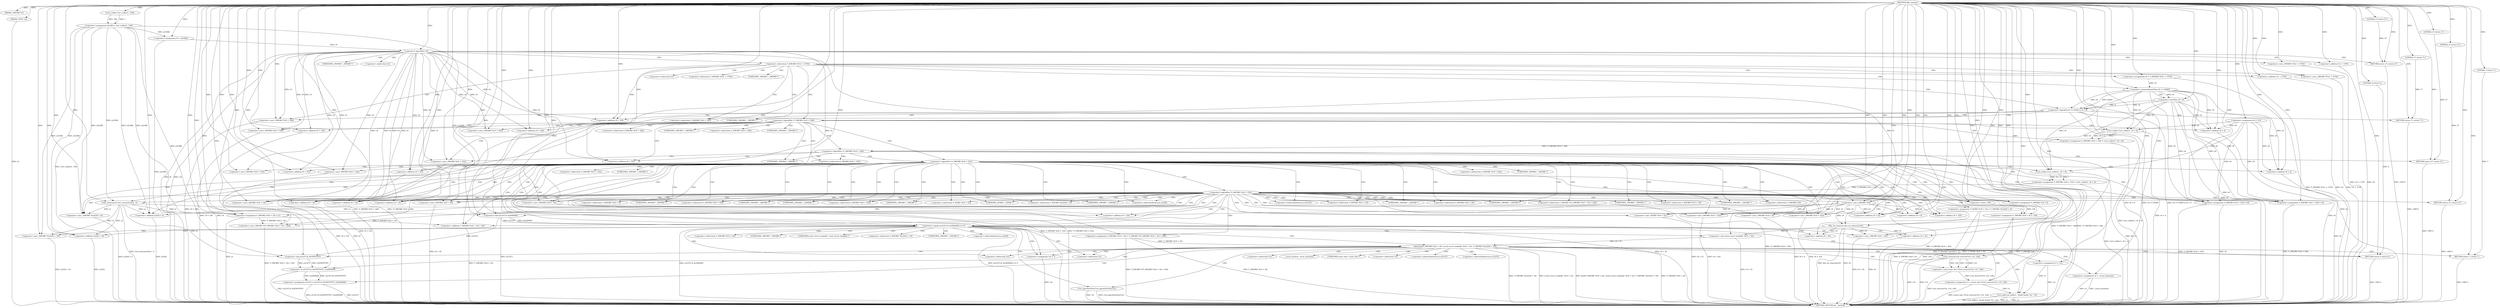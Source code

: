 digraph tftp_connect {  
"1000107" [label = "(METHOD,tftp_connect)" ]
"1000377" [label = "(METHOD_RETURN,int __fastcall)" ]
"1000108" [label = "(PARAM,_DWORD *a1)" ]
"1000109" [label = "(PARAM,_BYTE *a2)" ]
"1000117" [label = "(<operator>.assignment,v8 = 512)" ]
"1000120" [label = "(<operator>.assignment,a1[188] = Curl_ccalloc(1, 336))" ]
"1000124" [label = "(Curl_ccalloc,Curl_ccalloc(1, 336))" ]
"1000127" [label = "(<operator>.assignment,v9 = a1[188])" ]
"1000133" [label = "(<operator>.logicalNot,!v9)" ]
"1000135" [label = "(RETURN,return 27;,return 27;)" ]
"1000136" [label = "(LITERAL,27,return 27;)" ]
"1000139" [label = "(<operator>.cast,(_DWORD *)(*a1 + 1576))" ]
"1000141" [label = "(<operator>.addition,*a1 + 1576)" ]
"1000146" [label = "(<operator>.assignment,v8 = *(_DWORD *)(*a1 + 1576))" ]
"1000149" [label = "(<operator>.cast,(_DWORD *)(*a1 + 1576))" ]
"1000151" [label = "(<operator>.addition,*a1 + 1576)" ]
"1000156" [label = "(<operator>.logicalOr,v8 >= 65465 || v8 < 8)" ]
"1000157" [label = "(<operator>.greaterEqualsThan,v8 >= 65465)" ]
"1000160" [label = "(<operator>.lessThan,v8 < 8)" ]
"1000163" [label = "(RETURN,return 71;,return 71;)" ]
"1000164" [label = "(LITERAL,71,return 71;)" ]
"1000166" [label = "(<operator>.logicalNot,!*(_DWORD *)(v9 + 328))" ]
"1000168" [label = "(<operator>.cast,(_DWORD *)(v9 + 328))" ]
"1000170" [label = "(<operator>.addition,v9 + 328)" ]
"1000174" [label = "(<operator>.assignment,*(_DWORD *)(v9 + 328) = Curl_ccalloc(1, v8 + 4))" ]
"1000176" [label = "(<operator>.cast,(_DWORD *)(v9 + 328))" ]
"1000178" [label = "(<operator>.addition,v9 + 328)" ]
"1000181" [label = "(Curl_ccalloc,Curl_ccalloc(1, v8 + 4))" ]
"1000183" [label = "(<operator>.addition,v8 + 4)" ]
"1000187" [label = "(<operator>.logicalNot,!*(_DWORD *)(v9 + 328))" ]
"1000189" [label = "(<operator>.cast,(_DWORD *)(v9 + 328))" ]
"1000191" [label = "(<operator>.addition,v9 + 328)" ]
"1000194" [label = "(RETURN,return 27;,return 27;)" ]
"1000195" [label = "(LITERAL,27,return 27;)" ]
"1000197" [label = "(<operator>.logicalNot,!*(_DWORD *)(v9 + 332))" ]
"1000199" [label = "(<operator>.cast,(_DWORD *)(v9 + 332))" ]
"1000201" [label = "(<operator>.addition,v9 + 332)" ]
"1000205" [label = "(<operator>.assignment,*(_DWORD *)(v9 + 332) = Curl_ccalloc(1, v8 + 4))" ]
"1000207" [label = "(<operator>.cast,(_DWORD *)(v9 + 332))" ]
"1000209" [label = "(<operator>.addition,v9 + 332)" ]
"1000212" [label = "(Curl_ccalloc,Curl_ccalloc(1, v8 + 4))" ]
"1000214" [label = "(<operator>.addition,v8 + 4)" ]
"1000218" [label = "(<operator>.logicalNot,!*(_DWORD *)(v9 + 332))" ]
"1000220" [label = "(<operator>.cast,(_DWORD *)(v9 + 332))" ]
"1000222" [label = "(<operator>.addition,v9 + 332)" ]
"1000225" [label = "(RETURN,return 27;,return 27;)" ]
"1000226" [label = "(LITERAL,27,return 27;)" ]
"1000227" [label = "(Curl_conncontrol,Curl_conncontrol(a1, 1))" ]
"1000230" [label = "(<operator>.assignment,*(_DWORD *)(v9 + 16) = a1)" ]
"1000232" [label = "(<operator>.cast,(_DWORD *)(v9 + 16))" ]
"1000234" [label = "(<operator>.addition,v9 + 16)" ]
"1000238" [label = "(<operator>.assignment,*(_DWORD *)(v9 + 20) = *(_DWORD *)(*(_DWORD *)(v9 + 16) + 420))" ]
"1000240" [label = "(<operator>.cast,(_DWORD *)(v9 + 20))" ]
"1000242" [label = "(<operator>.addition,v9 + 20)" ]
"1000246" [label = "(<operator>.cast,(_DWORD *)(*(_DWORD *)(v9 + 16) + 420))" ]
"1000248" [label = "(<operator>.addition,*(_DWORD *)(v9 + 16) + 420)" ]
"1000250" [label = "(<operator>.cast,(_DWORD *)(v9 + 16))" ]
"1000252" [label = "(<operator>.addition,v9 + 16)" ]
"1000256" [label = "(<operator>.assignment,*(_DWORD *)v9 = 0)" ]
"1000258" [label = "(<operator>.cast,(_DWORD *)v9)" ]
"1000262" [label = "(<operator>.assignment,*(_DWORD *)(v9 + 8) = -100)" ]
"1000264" [label = "(<operator>.cast,(_DWORD *)(v9 + 8))" ]
"1000266" [label = "(<operator>.addition,v9 + 8)" ]
"1000269" [label = "(<operator>.minus,-100)" ]
"1000271" [label = "(<operator>.assignment,*(_DWORD *)(v9 + 320) = v8)" ]
"1000273" [label = "(<operator>.cast,(_DWORD *)(v9 + 320))" ]
"1000275" [label = "(<operator>.addition,v9 + 320)" ]
"1000279" [label = "(<operator>.assignment,*(_DWORD *)(v9 + 324) = v8)" ]
"1000281" [label = "(<operator>.cast,(_DWORD *)(v9 + 324))" ]
"1000283" [label = "(<operator>.addition,v9 + 324)" ]
"1000287" [label = "(<operator>.assignment,*(_WORD *)(v9 + 52) = *(_DWORD *)(a1[20] + 4))" ]
"1000289" [label = "(<operator>.cast,(_WORD *)(v9 + 52))" ]
"1000291" [label = "(<operator>.addition,v9 + 52)" ]
"1000295" [label = "(<operator>.cast,(_DWORD *)(a1[20] + 4))" ]
"1000297" [label = "(<operator>.addition,a1[20] + 4)" ]
"1000302" [label = "(tftp_set_timeouts,tftp_set_timeouts(v9))" ]
"1000305" [label = "(<operator>.equals,(a1[147] & 0x2000000) == 0)" ]
"1000306" [label = "(<operator>.and,a1[147] & 0x2000000)" ]
"1000314" [label = "(bind,bind(*(_DWORD *)(v9 + 20), (const struct sockaddr *)(v9 + 52), *(_DWORD *)(a1[20] + 16)))" ]
"1000316" [label = "(<operator>.cast,(_DWORD *)(v9 + 20))" ]
"1000318" [label = "(<operator>.addition,v9 + 20)" ]
"1000321" [label = "(<operator>.cast,(const struct sockaddr *)(v9 + 52))" ]
"1000323" [label = "(<operator>.addition,v9 + 52)" ]
"1000327" [label = "(<operator>.cast,(_DWORD *)(a1[20] + 16))" ]
"1000329" [label = "(<operator>.addition,a1[20] + 16)" ]
"1000335" [label = "(<operator>.assignment,v3 = *a1)" ]
"1000339" [label = "(<operator>.assignment,v4 = _errno_location())" ]
"1000342" [label = "(<operator>.assignment,v5 = (const char *)Curl_strerror(*v4, v10, 128))" ]
"1000344" [label = "(<operator>.cast,(const char *)Curl_strerror(*v4, v10, 128))" ]
"1000346" [label = "(Curl_strerror,Curl_strerror(*v4, v10, 128))" ]
"1000351" [label = "(Curl_failf,Curl_failf(v3, \"bind() failed; %s\", v5))" ]
"1000355" [label = "(RETURN,return 7;,return 7;)" ]
"1000356" [label = "(LITERAL,7,return 7;)" ]
"1000357" [label = "(<operator>.assignment,a1[147] = a1[147] & 0xFDFFFFFF | 0x2000000)" ]
"1000361" [label = "(<operator>.or,a1[147] & 0xFDFFFFFF | 0x2000000)" ]
"1000362" [label = "(<operator>.and,a1[147] & 0xFDFFFFFF)" ]
"1000368" [label = "(Curl_pgrsStartNow,Curl_pgrsStartNow(*a1))" ]
"1000371" [label = "(<operator>.assignment,*a2 = 1)" ]
"1000375" [label = "(RETURN,return 0;,return 0;)" ]
"1000376" [label = "(LITERAL,0,return 0;)" ]
"1000138" [label = "(<operator>.indirection,*(_DWORD *)(*a1 + 1576))" ]
"1000140" [label = "(UNKNOWN,_DWORD *,_DWORD *)" ]
"1000142" [label = "(<operator>.indirection,*a1)" ]
"1000148" [label = "(<operator>.indirection,*(_DWORD *)(*a1 + 1576))" ]
"1000150" [label = "(UNKNOWN,_DWORD *,_DWORD *)" ]
"1000152" [label = "(<operator>.indirection,*a1)" ]
"1000167" [label = "(<operator>.indirection,*(_DWORD *)(v9 + 328))" ]
"1000169" [label = "(UNKNOWN,_DWORD *,_DWORD *)" ]
"1000175" [label = "(<operator>.indirection,*(_DWORD *)(v9 + 328))" ]
"1000177" [label = "(UNKNOWN,_DWORD *,_DWORD *)" ]
"1000188" [label = "(<operator>.indirection,*(_DWORD *)(v9 + 328))" ]
"1000190" [label = "(UNKNOWN,_DWORD *,_DWORD *)" ]
"1000198" [label = "(<operator>.indirection,*(_DWORD *)(v9 + 332))" ]
"1000200" [label = "(UNKNOWN,_DWORD *,_DWORD *)" ]
"1000206" [label = "(<operator>.indirection,*(_DWORD *)(v9 + 332))" ]
"1000208" [label = "(UNKNOWN,_DWORD *,_DWORD *)" ]
"1000219" [label = "(<operator>.indirection,*(_DWORD *)(v9 + 332))" ]
"1000221" [label = "(UNKNOWN,_DWORD *,_DWORD *)" ]
"1000231" [label = "(<operator>.indirection,*(_DWORD *)(v9 + 16))" ]
"1000233" [label = "(UNKNOWN,_DWORD *,_DWORD *)" ]
"1000239" [label = "(<operator>.indirection,*(_DWORD *)(v9 + 20))" ]
"1000241" [label = "(UNKNOWN,_DWORD *,_DWORD *)" ]
"1000245" [label = "(<operator>.indirection,*(_DWORD *)(*(_DWORD *)(v9 + 16) + 420))" ]
"1000247" [label = "(UNKNOWN,_DWORD *,_DWORD *)" ]
"1000249" [label = "(<operator>.indirection,*(_DWORD *)(v9 + 16))" ]
"1000251" [label = "(UNKNOWN,_DWORD *,_DWORD *)" ]
"1000257" [label = "(<operator>.indirection,*(_DWORD *)v9)" ]
"1000259" [label = "(UNKNOWN,_DWORD *,_DWORD *)" ]
"1000263" [label = "(<operator>.indirection,*(_DWORD *)(v9 + 8))" ]
"1000265" [label = "(UNKNOWN,_DWORD *,_DWORD *)" ]
"1000272" [label = "(<operator>.indirection,*(_DWORD *)(v9 + 320))" ]
"1000274" [label = "(UNKNOWN,_DWORD *,_DWORD *)" ]
"1000280" [label = "(<operator>.indirection,*(_DWORD *)(v9 + 324))" ]
"1000282" [label = "(UNKNOWN,_DWORD *,_DWORD *)" ]
"1000288" [label = "(<operator>.indirection,*(_WORD *)(v9 + 52))" ]
"1000290" [label = "(UNKNOWN,_WORD *,_WORD *)" ]
"1000294" [label = "(<operator>.indirection,*(_DWORD *)(a1[20] + 4))" ]
"1000296" [label = "(UNKNOWN,_DWORD *,_DWORD *)" ]
"1000298" [label = "(<operator>.indirectIndexAccess,a1[20])" ]
"1000307" [label = "(<operator>.indirectIndexAccess,a1[147])" ]
"1000315" [label = "(<operator>.indirection,*(_DWORD *)(v9 + 20))" ]
"1000317" [label = "(UNKNOWN,_DWORD *,_DWORD *)" ]
"1000322" [label = "(UNKNOWN,const struct sockaddr *,const struct sockaddr *)" ]
"1000326" [label = "(<operator>.indirection,*(_DWORD *)(a1[20] + 16))" ]
"1000328" [label = "(UNKNOWN,_DWORD *,_DWORD *)" ]
"1000330" [label = "(<operator>.indirectIndexAccess,a1[20])" ]
"1000337" [label = "(<operator>.indirection,*a1)" ]
"1000341" [label = "(_errno_location,_errno_location())" ]
"1000345" [label = "(UNKNOWN,const char *,const char *)" ]
"1000347" [label = "(<operator>.indirection,*v4)" ]
"1000358" [label = "(<operator>.indirectIndexAccess,a1[147])" ]
"1000363" [label = "(<operator>.indirectIndexAccess,a1[147])" ]
"1000369" [label = "(<operator>.indirection,*a1)" ]
"1000372" [label = "(<operator>.indirection,*a2)" ]
  "1000212" -> "1000377"  [ label = "DDG: v8 + 4"] 
  "1000146" -> "1000377"  [ label = "DDG: *(_DWORD *)(*a1 + 1576)"] 
  "1000344" -> "1000377"  [ label = "DDG: Curl_strerror(*v4, v10, 128)"] 
  "1000205" -> "1000377"  [ label = "DDG: Curl_ccalloc(1, v8 + 4)"] 
  "1000174" -> "1000377"  [ label = "DDG: Curl_ccalloc(1, v8 + 4)"] 
  "1000287" -> "1000377"  [ label = "DDG: *(_DWORD *)(a1[20] + 4)"] 
  "1000166" -> "1000377"  [ label = "DDG: *(_DWORD *)(v9 + 328)"] 
  "1000160" -> "1000377"  [ label = "DDG: v8"] 
  "1000218" -> "1000377"  [ label = "DDG: !*(_DWORD *)(v9 + 332)"] 
  "1000189" -> "1000377"  [ label = "DDG: v9 + 328"] 
  "1000306" -> "1000377"  [ label = "DDG: a1[147]"] 
  "1000351" -> "1000377"  [ label = "DDG: v3"] 
  "1000109" -> "1000377"  [ label = "DDG: a2"] 
  "1000222" -> "1000377"  [ label = "DDG: v9"] 
  "1000238" -> "1000377"  [ label = "DDG: *(_DWORD *)(v9 + 20)"] 
  "1000166" -> "1000377"  [ label = "DDG: !*(_DWORD *)(v9 + 328)"] 
  "1000342" -> "1000377"  [ label = "DDG: (const char *)Curl_strerror(*v4, v10, 128)"] 
  "1000329" -> "1000377"  [ label = "DDG: a1[20]"] 
  "1000314" -> "1000377"  [ label = "DDG: (const struct sockaddr *)(v9 + 52)"] 
  "1000262" -> "1000377"  [ label = "DDG: -100"] 
  "1000120" -> "1000377"  [ label = "DDG: Curl_ccalloc(1, 336)"] 
  "1000335" -> "1000377"  [ label = "DDG: *a1"] 
  "1000117" -> "1000377"  [ label = "DDG: v8"] 
  "1000141" -> "1000377"  [ label = "DDG: *a1"] 
  "1000183" -> "1000377"  [ label = "DDG: v8"] 
  "1000351" -> "1000377"  [ label = "DDG: Curl_failf(v3, \"bind() failed; %s\", v5)"] 
  "1000321" -> "1000377"  [ label = "DDG: v9 + 52"] 
  "1000156" -> "1000377"  [ label = "DDG: v8 >= 65465"] 
  "1000368" -> "1000377"  [ label = "DDG: *a1"] 
  "1000151" -> "1000377"  [ label = "DDG: *a1"] 
  "1000133" -> "1000377"  [ label = "DDG: v9"] 
  "1000297" -> "1000377"  [ label = "DDG: a1[20]"] 
  "1000271" -> "1000377"  [ label = "DDG: *(_DWORD *)(v9 + 320)"] 
  "1000281" -> "1000377"  [ label = "DDG: v9 + 324"] 
  "1000264" -> "1000377"  [ label = "DDG: v9 + 8"] 
  "1000227" -> "1000377"  [ label = "DDG: Curl_conncontrol(a1, 1)"] 
  "1000302" -> "1000377"  [ label = "DDG: tftp_set_timeouts(v9)"] 
  "1000181" -> "1000377"  [ label = "DDG: v8 + 4"] 
  "1000133" -> "1000377"  [ label = "DDG: !v9"] 
  "1000368" -> "1000377"  [ label = "DDG: Curl_pgrsStartNow(*a1)"] 
  "1000339" -> "1000377"  [ label = "DDG: _errno_location()"] 
  "1000157" -> "1000377"  [ label = "DDG: v8"] 
  "1000214" -> "1000377"  [ label = "DDG: v8"] 
  "1000230" -> "1000377"  [ label = "DDG: a1"] 
  "1000262" -> "1000377"  [ label = "DDG: *(_DWORD *)(v9 + 8)"] 
  "1000287" -> "1000377"  [ label = "DDG: *(_WORD *)(v9 + 52)"] 
  "1000357" -> "1000377"  [ label = "DDG: a1[147] & 0xFDFFFFFF | 0x2000000"] 
  "1000220" -> "1000377"  [ label = "DDG: v9 + 332"] 
  "1000314" -> "1000377"  [ label = "DDG: bind(*(_DWORD *)(v9 + 20), (const struct sockaddr *)(v9 + 52), *(_DWORD *)(a1[20] + 16))"] 
  "1000273" -> "1000377"  [ label = "DDG: v9 + 320"] 
  "1000248" -> "1000377"  [ label = "DDG: *(_DWORD *)(v9 + 16)"] 
  "1000246" -> "1000377"  [ label = "DDG: *(_DWORD *)(v9 + 16) + 420"] 
  "1000250" -> "1000377"  [ label = "DDG: v9 + 16"] 
  "1000168" -> "1000377"  [ label = "DDG: v9 + 328"] 
  "1000289" -> "1000377"  [ label = "DDG: v9 + 52"] 
  "1000279" -> "1000377"  [ label = "DDG: v8"] 
  "1000302" -> "1000377"  [ label = "DDG: v9"] 
  "1000197" -> "1000377"  [ label = "DDG: *(_DWORD *)(v9 + 332)"] 
  "1000371" -> "1000377"  [ label = "DDG: *a2"] 
  "1000346" -> "1000377"  [ label = "DDG: v10"] 
  "1000256" -> "1000377"  [ label = "DDG: *(_DWORD *)v9"] 
  "1000187" -> "1000377"  [ label = "DDG: *(_DWORD *)(v9 + 328)"] 
  "1000314" -> "1000377"  [ label = "DDG: *(_DWORD *)(v9 + 20)"] 
  "1000139" -> "1000377"  [ label = "DDG: *a1 + 1576"] 
  "1000191" -> "1000377"  [ label = "DDG: v9"] 
  "1000279" -> "1000377"  [ label = "DDG: *(_DWORD *)(v9 + 324)"] 
  "1000156" -> "1000377"  [ label = "DDG: v8 >= 65465 || v8 < 8"] 
  "1000305" -> "1000377"  [ label = "DDG: a1[147] & 0x2000000"] 
  "1000199" -> "1000377"  [ label = "DDG: v9 + 332"] 
  "1000187" -> "1000377"  [ label = "DDG: !*(_DWORD *)(v9 + 328)"] 
  "1000327" -> "1000377"  [ label = "DDG: a1[20] + 16"] 
  "1000240" -> "1000377"  [ label = "DDG: v9 + 20"] 
  "1000351" -> "1000377"  [ label = "DDG: v5"] 
  "1000346" -> "1000377"  [ label = "DDG: *v4"] 
  "1000305" -> "1000377"  [ label = "DDG: (a1[147] & 0x2000000) == 0"] 
  "1000127" -> "1000377"  [ label = "DDG: a1[188]"] 
  "1000156" -> "1000377"  [ label = "DDG: v8 < 8"] 
  "1000339" -> "1000377"  [ label = "DDG: v4"] 
  "1000316" -> "1000377"  [ label = "DDG: v9 + 20"] 
  "1000314" -> "1000377"  [ label = "DDG: *(_DWORD *)(a1[20] + 16)"] 
  "1000197" -> "1000377"  [ label = "DDG: !*(_DWORD *)(v9 + 332)"] 
  "1000295" -> "1000377"  [ label = "DDG: a1[20] + 4"] 
  "1000238" -> "1000377"  [ label = "DDG: *(_DWORD *)(*(_DWORD *)(v9 + 16) + 420)"] 
  "1000323" -> "1000377"  [ label = "DDG: v9"] 
  "1000357" -> "1000377"  [ label = "DDG: a1[147]"] 
  "1000361" -> "1000377"  [ label = "DDG: a1[147] & 0xFDFFFFFF"] 
  "1000218" -> "1000377"  [ label = "DDG: *(_DWORD *)(v9 + 332)"] 
  "1000149" -> "1000377"  [ label = "DDG: *a1 + 1576"] 
  "1000163" -> "1000377"  [ label = "DDG: <RET>"] 
  "1000375" -> "1000377"  [ label = "DDG: <RET>"] 
  "1000225" -> "1000377"  [ label = "DDG: <RET>"] 
  "1000194" -> "1000377"  [ label = "DDG: <RET>"] 
  "1000355" -> "1000377"  [ label = "DDG: <RET>"] 
  "1000135" -> "1000377"  [ label = "DDG: <RET>"] 
  "1000107" -> "1000108"  [ label = "DDG: "] 
  "1000107" -> "1000109"  [ label = "DDG: "] 
  "1000107" -> "1000117"  [ label = "DDG: "] 
  "1000124" -> "1000120"  [ label = "DDG: 1"] 
  "1000124" -> "1000120"  [ label = "DDG: 336"] 
  "1000107" -> "1000124"  [ label = "DDG: "] 
  "1000120" -> "1000127"  [ label = "DDG: a1[188]"] 
  "1000107" -> "1000127"  [ label = "DDG: "] 
  "1000127" -> "1000133"  [ label = "DDG: v9"] 
  "1000107" -> "1000133"  [ label = "DDG: "] 
  "1000136" -> "1000135"  [ label = "DDG: 27"] 
  "1000107" -> "1000135"  [ label = "DDG: "] 
  "1000107" -> "1000136"  [ label = "DDG: "] 
  "1000107" -> "1000139"  [ label = "DDG: "] 
  "1000107" -> "1000141"  [ label = "DDG: "] 
  "1000107" -> "1000146"  [ label = "DDG: "] 
  "1000107" -> "1000149"  [ label = "DDG: "] 
  "1000107" -> "1000151"  [ label = "DDG: "] 
  "1000157" -> "1000156"  [ label = "DDG: v8"] 
  "1000157" -> "1000156"  [ label = "DDG: 65465"] 
  "1000146" -> "1000157"  [ label = "DDG: v8"] 
  "1000107" -> "1000157"  [ label = "DDG: "] 
  "1000160" -> "1000156"  [ label = "DDG: v8"] 
  "1000160" -> "1000156"  [ label = "DDG: 8"] 
  "1000157" -> "1000160"  [ label = "DDG: v8"] 
  "1000107" -> "1000160"  [ label = "DDG: "] 
  "1000164" -> "1000163"  [ label = "DDG: 71"] 
  "1000107" -> "1000163"  [ label = "DDG: "] 
  "1000107" -> "1000164"  [ label = "DDG: "] 
  "1000133" -> "1000168"  [ label = "DDG: v9"] 
  "1000107" -> "1000168"  [ label = "DDG: "] 
  "1000133" -> "1000170"  [ label = "DDG: v9"] 
  "1000107" -> "1000170"  [ label = "DDG: "] 
  "1000181" -> "1000174"  [ label = "DDG: 1"] 
  "1000181" -> "1000174"  [ label = "DDG: v8 + 4"] 
  "1000107" -> "1000176"  [ label = "DDG: "] 
  "1000133" -> "1000176"  [ label = "DDG: v9"] 
  "1000107" -> "1000178"  [ label = "DDG: "] 
  "1000133" -> "1000178"  [ label = "DDG: v9"] 
  "1000107" -> "1000181"  [ label = "DDG: "] 
  "1000160" -> "1000181"  [ label = "DDG: v8"] 
  "1000117" -> "1000181"  [ label = "DDG: v8"] 
  "1000157" -> "1000181"  [ label = "DDG: v8"] 
  "1000160" -> "1000183"  [ label = "DDG: v8"] 
  "1000117" -> "1000183"  [ label = "DDG: v8"] 
  "1000157" -> "1000183"  [ label = "DDG: v8"] 
  "1000107" -> "1000183"  [ label = "DDG: "] 
  "1000174" -> "1000187"  [ label = "DDG: *(_DWORD *)(v9 + 328)"] 
  "1000107" -> "1000189"  [ label = "DDG: "] 
  "1000133" -> "1000189"  [ label = "DDG: v9"] 
  "1000107" -> "1000191"  [ label = "DDG: "] 
  "1000133" -> "1000191"  [ label = "DDG: v9"] 
  "1000195" -> "1000194"  [ label = "DDG: 27"] 
  "1000107" -> "1000194"  [ label = "DDG: "] 
  "1000107" -> "1000195"  [ label = "DDG: "] 
  "1000107" -> "1000199"  [ label = "DDG: "] 
  "1000133" -> "1000199"  [ label = "DDG: v9"] 
  "1000107" -> "1000201"  [ label = "DDG: "] 
  "1000133" -> "1000201"  [ label = "DDG: v9"] 
  "1000212" -> "1000205"  [ label = "DDG: 1"] 
  "1000212" -> "1000205"  [ label = "DDG: v8 + 4"] 
  "1000107" -> "1000207"  [ label = "DDG: "] 
  "1000133" -> "1000207"  [ label = "DDG: v9"] 
  "1000107" -> "1000209"  [ label = "DDG: "] 
  "1000133" -> "1000209"  [ label = "DDG: v9"] 
  "1000107" -> "1000212"  [ label = "DDG: "] 
  "1000160" -> "1000212"  [ label = "DDG: v8"] 
  "1000157" -> "1000212"  [ label = "DDG: v8"] 
  "1000117" -> "1000212"  [ label = "DDG: v8"] 
  "1000160" -> "1000214"  [ label = "DDG: v8"] 
  "1000157" -> "1000214"  [ label = "DDG: v8"] 
  "1000117" -> "1000214"  [ label = "DDG: v8"] 
  "1000107" -> "1000214"  [ label = "DDG: "] 
  "1000205" -> "1000218"  [ label = "DDG: *(_DWORD *)(v9 + 332)"] 
  "1000107" -> "1000220"  [ label = "DDG: "] 
  "1000133" -> "1000220"  [ label = "DDG: v9"] 
  "1000107" -> "1000222"  [ label = "DDG: "] 
  "1000133" -> "1000222"  [ label = "DDG: v9"] 
  "1000226" -> "1000225"  [ label = "DDG: 27"] 
  "1000107" -> "1000225"  [ label = "DDG: "] 
  "1000107" -> "1000226"  [ label = "DDG: "] 
  "1000107" -> "1000227"  [ label = "DDG: "] 
  "1000120" -> "1000227"  [ label = "DDG: a1[188]"] 
  "1000227" -> "1000230"  [ label = "DDG: a1"] 
  "1000107" -> "1000230"  [ label = "DDG: "] 
  "1000120" -> "1000230"  [ label = "DDG: a1[188]"] 
  "1000107" -> "1000232"  [ label = "DDG: "] 
  "1000133" -> "1000232"  [ label = "DDG: v9"] 
  "1000107" -> "1000234"  [ label = "DDG: "] 
  "1000133" -> "1000234"  [ label = "DDG: v9"] 
  "1000107" -> "1000240"  [ label = "DDG: "] 
  "1000133" -> "1000240"  [ label = "DDG: v9"] 
  "1000107" -> "1000242"  [ label = "DDG: "] 
  "1000133" -> "1000242"  [ label = "DDG: v9"] 
  "1000230" -> "1000246"  [ label = "DDG: *(_DWORD *)(v9 + 16)"] 
  "1000107" -> "1000246"  [ label = "DDG: "] 
  "1000230" -> "1000248"  [ label = "DDG: *(_DWORD *)(v9 + 16)"] 
  "1000107" -> "1000250"  [ label = "DDG: "] 
  "1000133" -> "1000250"  [ label = "DDG: v9"] 
  "1000107" -> "1000252"  [ label = "DDG: "] 
  "1000133" -> "1000252"  [ label = "DDG: v9"] 
  "1000107" -> "1000248"  [ label = "DDG: "] 
  "1000107" -> "1000256"  [ label = "DDG: "] 
  "1000107" -> "1000258"  [ label = "DDG: "] 
  "1000133" -> "1000258"  [ label = "DDG: v9"] 
  "1000269" -> "1000262"  [ label = "DDG: 100"] 
  "1000258" -> "1000264"  [ label = "DDG: v9"] 
  "1000107" -> "1000264"  [ label = "DDG: "] 
  "1000258" -> "1000266"  [ label = "DDG: v9"] 
  "1000107" -> "1000266"  [ label = "DDG: "] 
  "1000107" -> "1000269"  [ label = "DDG: "] 
  "1000160" -> "1000271"  [ label = "DDG: v8"] 
  "1000117" -> "1000271"  [ label = "DDG: v8"] 
  "1000157" -> "1000271"  [ label = "DDG: v8"] 
  "1000107" -> "1000271"  [ label = "DDG: "] 
  "1000107" -> "1000273"  [ label = "DDG: "] 
  "1000258" -> "1000273"  [ label = "DDG: v9"] 
  "1000107" -> "1000275"  [ label = "DDG: "] 
  "1000258" -> "1000275"  [ label = "DDG: v9"] 
  "1000107" -> "1000279"  [ label = "DDG: "] 
  "1000160" -> "1000279"  [ label = "DDG: v8"] 
  "1000117" -> "1000279"  [ label = "DDG: v8"] 
  "1000157" -> "1000279"  [ label = "DDG: v8"] 
  "1000107" -> "1000281"  [ label = "DDG: "] 
  "1000258" -> "1000281"  [ label = "DDG: v9"] 
  "1000107" -> "1000283"  [ label = "DDG: "] 
  "1000258" -> "1000283"  [ label = "DDG: v9"] 
  "1000107" -> "1000289"  [ label = "DDG: "] 
  "1000258" -> "1000289"  [ label = "DDG: v9"] 
  "1000107" -> "1000291"  [ label = "DDG: "] 
  "1000258" -> "1000291"  [ label = "DDG: v9"] 
  "1000227" -> "1000295"  [ label = "DDG: a1"] 
  "1000107" -> "1000295"  [ label = "DDG: "] 
  "1000120" -> "1000295"  [ label = "DDG: a1[188]"] 
  "1000227" -> "1000297"  [ label = "DDG: a1"] 
  "1000107" -> "1000297"  [ label = "DDG: "] 
  "1000120" -> "1000297"  [ label = "DDG: a1[188]"] 
  "1000107" -> "1000302"  [ label = "DDG: "] 
  "1000258" -> "1000302"  [ label = "DDG: v9"] 
  "1000306" -> "1000305"  [ label = "DDG: a1[147]"] 
  "1000306" -> "1000305"  [ label = "DDG: 0x2000000"] 
  "1000227" -> "1000306"  [ label = "DDG: a1"] 
  "1000107" -> "1000306"  [ label = "DDG: "] 
  "1000120" -> "1000306"  [ label = "DDG: a1[188]"] 
  "1000107" -> "1000305"  [ label = "DDG: "] 
  "1000238" -> "1000314"  [ label = "DDG: *(_DWORD *)(v9 + 20)"] 
  "1000302" -> "1000316"  [ label = "DDG: v9"] 
  "1000107" -> "1000316"  [ label = "DDG: "] 
  "1000302" -> "1000318"  [ label = "DDG: v9"] 
  "1000107" -> "1000318"  [ label = "DDG: "] 
  "1000321" -> "1000314"  [ label = "DDG: v9 + 52"] 
  "1000107" -> "1000321"  [ label = "DDG: "] 
  "1000302" -> "1000321"  [ label = "DDG: v9"] 
  "1000107" -> "1000323"  [ label = "DDG: "] 
  "1000302" -> "1000323"  [ label = "DDG: v9"] 
  "1000227" -> "1000327"  [ label = "DDG: a1"] 
  "1000107" -> "1000327"  [ label = "DDG: "] 
  "1000120" -> "1000327"  [ label = "DDG: a1[188]"] 
  "1000227" -> "1000329"  [ label = "DDG: a1"] 
  "1000107" -> "1000329"  [ label = "DDG: "] 
  "1000120" -> "1000329"  [ label = "DDG: a1[188]"] 
  "1000107" -> "1000335"  [ label = "DDG: "] 
  "1000107" -> "1000339"  [ label = "DDG: "] 
  "1000344" -> "1000342"  [ label = "DDG: Curl_strerror(*v4, v10, 128)"] 
  "1000107" -> "1000342"  [ label = "DDG: "] 
  "1000346" -> "1000344"  [ label = "DDG: *v4"] 
  "1000346" -> "1000344"  [ label = "DDG: v10"] 
  "1000346" -> "1000344"  [ label = "DDG: 128"] 
  "1000107" -> "1000346"  [ label = "DDG: "] 
  "1000335" -> "1000351"  [ label = "DDG: v3"] 
  "1000107" -> "1000351"  [ label = "DDG: "] 
  "1000342" -> "1000351"  [ label = "DDG: v5"] 
  "1000356" -> "1000355"  [ label = "DDG: 7"] 
  "1000107" -> "1000355"  [ label = "DDG: "] 
  "1000107" -> "1000356"  [ label = "DDG: "] 
  "1000361" -> "1000357"  [ label = "DDG: a1[147] & 0xFDFFFFFF"] 
  "1000361" -> "1000357"  [ label = "DDG: 0x2000000"] 
  "1000362" -> "1000361"  [ label = "DDG: a1[147]"] 
  "1000362" -> "1000361"  [ label = "DDG: 0xFDFFFFFF"] 
  "1000306" -> "1000362"  [ label = "DDG: a1[147]"] 
  "1000227" -> "1000362"  [ label = "DDG: a1"] 
  "1000107" -> "1000362"  [ label = "DDG: "] 
  "1000120" -> "1000362"  [ label = "DDG: a1[188]"] 
  "1000107" -> "1000361"  [ label = "DDG: "] 
  "1000107" -> "1000371"  [ label = "DDG: "] 
  "1000376" -> "1000375"  [ label = "DDG: 0"] 
  "1000107" -> "1000375"  [ label = "DDG: "] 
  "1000107" -> "1000376"  [ label = "DDG: "] 
  "1000133" -> "1000142"  [ label = "CDG: "] 
  "1000133" -> "1000141"  [ label = "CDG: "] 
  "1000133" -> "1000140"  [ label = "CDG: "] 
  "1000133" -> "1000139"  [ label = "CDG: "] 
  "1000133" -> "1000138"  [ label = "CDG: "] 
  "1000133" -> "1000135"  [ label = "CDG: "] 
  "1000138" -> "1000157"  [ label = "CDG: "] 
  "1000138" -> "1000156"  [ label = "CDG: "] 
  "1000138" -> "1000152"  [ label = "CDG: "] 
  "1000138" -> "1000151"  [ label = "CDG: "] 
  "1000138" -> "1000150"  [ label = "CDG: "] 
  "1000138" -> "1000149"  [ label = "CDG: "] 
  "1000138" -> "1000148"  [ label = "CDG: "] 
  "1000138" -> "1000146"  [ label = "CDG: "] 
  "1000138" -> "1000170"  [ label = "CDG: "] 
  "1000138" -> "1000169"  [ label = "CDG: "] 
  "1000138" -> "1000168"  [ label = "CDG: "] 
  "1000138" -> "1000167"  [ label = "CDG: "] 
  "1000138" -> "1000166"  [ label = "CDG: "] 
  "1000156" -> "1000170"  [ label = "CDG: "] 
  "1000156" -> "1000169"  [ label = "CDG: "] 
  "1000156" -> "1000168"  [ label = "CDG: "] 
  "1000156" -> "1000167"  [ label = "CDG: "] 
  "1000156" -> "1000166"  [ label = "CDG: "] 
  "1000156" -> "1000163"  [ label = "CDG: "] 
  "1000157" -> "1000160"  [ label = "CDG: "] 
  "1000166" -> "1000176"  [ label = "CDG: "] 
  "1000166" -> "1000175"  [ label = "CDG: "] 
  "1000166" -> "1000174"  [ label = "CDG: "] 
  "1000166" -> "1000191"  [ label = "CDG: "] 
  "1000166" -> "1000190"  [ label = "CDG: "] 
  "1000166" -> "1000189"  [ label = "CDG: "] 
  "1000166" -> "1000188"  [ label = "CDG: "] 
  "1000166" -> "1000187"  [ label = "CDG: "] 
  "1000166" -> "1000183"  [ label = "CDG: "] 
  "1000166" -> "1000181"  [ label = "CDG: "] 
  "1000166" -> "1000178"  [ label = "CDG: "] 
  "1000166" -> "1000177"  [ label = "CDG: "] 
  "1000166" -> "1000201"  [ label = "CDG: "] 
  "1000166" -> "1000200"  [ label = "CDG: "] 
  "1000166" -> "1000199"  [ label = "CDG: "] 
  "1000166" -> "1000198"  [ label = "CDG: "] 
  "1000166" -> "1000197"  [ label = "CDG: "] 
  "1000187" -> "1000201"  [ label = "CDG: "] 
  "1000187" -> "1000200"  [ label = "CDG: "] 
  "1000187" -> "1000199"  [ label = "CDG: "] 
  "1000187" -> "1000198"  [ label = "CDG: "] 
  "1000187" -> "1000197"  [ label = "CDG: "] 
  "1000187" -> "1000194"  [ label = "CDG: "] 
  "1000197" -> "1000208"  [ label = "CDG: "] 
  "1000197" -> "1000207"  [ label = "CDG: "] 
  "1000197" -> "1000206"  [ label = "CDG: "] 
  "1000197" -> "1000205"  [ label = "CDG: "] 
  "1000197" -> "1000222"  [ label = "CDG: "] 
  "1000197" -> "1000221"  [ label = "CDG: "] 
  "1000197" -> "1000220"  [ label = "CDG: "] 
  "1000197" -> "1000219"  [ label = "CDG: "] 
  "1000197" -> "1000218"  [ label = "CDG: "] 
  "1000197" -> "1000214"  [ label = "CDG: "] 
  "1000197" -> "1000212"  [ label = "CDG: "] 
  "1000197" -> "1000209"  [ label = "CDG: "] 
  "1000197" -> "1000240"  [ label = "CDG: "] 
  "1000197" -> "1000239"  [ label = "CDG: "] 
  "1000197" -> "1000238"  [ label = "CDG: "] 
  "1000197" -> "1000234"  [ label = "CDG: "] 
  "1000197" -> "1000233"  [ label = "CDG: "] 
  "1000197" -> "1000232"  [ label = "CDG: "] 
  "1000197" -> "1000231"  [ label = "CDG: "] 
  "1000197" -> "1000230"  [ label = "CDG: "] 
  "1000197" -> "1000227"  [ label = "CDG: "] 
  "1000197" -> "1000256"  [ label = "CDG: "] 
  "1000197" -> "1000252"  [ label = "CDG: "] 
  "1000197" -> "1000251"  [ label = "CDG: "] 
  "1000197" -> "1000250"  [ label = "CDG: "] 
  "1000197" -> "1000249"  [ label = "CDG: "] 
  "1000197" -> "1000248"  [ label = "CDG: "] 
  "1000197" -> "1000247"  [ label = "CDG: "] 
  "1000197" -> "1000246"  [ label = "CDG: "] 
  "1000197" -> "1000245"  [ label = "CDG: "] 
  "1000197" -> "1000242"  [ label = "CDG: "] 
  "1000197" -> "1000241"  [ label = "CDG: "] 
  "1000197" -> "1000272"  [ label = "CDG: "] 
  "1000197" -> "1000271"  [ label = "CDG: "] 
  "1000197" -> "1000269"  [ label = "CDG: "] 
  "1000197" -> "1000266"  [ label = "CDG: "] 
  "1000197" -> "1000265"  [ label = "CDG: "] 
  "1000197" -> "1000264"  [ label = "CDG: "] 
  "1000197" -> "1000263"  [ label = "CDG: "] 
  "1000197" -> "1000262"  [ label = "CDG: "] 
  "1000197" -> "1000259"  [ label = "CDG: "] 
  "1000197" -> "1000258"  [ label = "CDG: "] 
  "1000197" -> "1000257"  [ label = "CDG: "] 
  "1000197" -> "1000288"  [ label = "CDG: "] 
  "1000197" -> "1000287"  [ label = "CDG: "] 
  "1000197" -> "1000283"  [ label = "CDG: "] 
  "1000197" -> "1000282"  [ label = "CDG: "] 
  "1000197" -> "1000281"  [ label = "CDG: "] 
  "1000197" -> "1000280"  [ label = "CDG: "] 
  "1000197" -> "1000279"  [ label = "CDG: "] 
  "1000197" -> "1000275"  [ label = "CDG: "] 
  "1000197" -> "1000274"  [ label = "CDG: "] 
  "1000197" -> "1000273"  [ label = "CDG: "] 
  "1000197" -> "1000302"  [ label = "CDG: "] 
  "1000197" -> "1000298"  [ label = "CDG: "] 
  "1000197" -> "1000297"  [ label = "CDG: "] 
  "1000197" -> "1000296"  [ label = "CDG: "] 
  "1000197" -> "1000295"  [ label = "CDG: "] 
  "1000197" -> "1000294"  [ label = "CDG: "] 
  "1000197" -> "1000291"  [ label = "CDG: "] 
  "1000197" -> "1000290"  [ label = "CDG: "] 
  "1000197" -> "1000289"  [ label = "CDG: "] 
  "1000197" -> "1000307"  [ label = "CDG: "] 
  "1000197" -> "1000306"  [ label = "CDG: "] 
  "1000197" -> "1000305"  [ label = "CDG: "] 
  "1000218" -> "1000240"  [ label = "CDG: "] 
  "1000218" -> "1000239"  [ label = "CDG: "] 
  "1000218" -> "1000238"  [ label = "CDG: "] 
  "1000218" -> "1000234"  [ label = "CDG: "] 
  "1000218" -> "1000233"  [ label = "CDG: "] 
  "1000218" -> "1000232"  [ label = "CDG: "] 
  "1000218" -> "1000231"  [ label = "CDG: "] 
  "1000218" -> "1000230"  [ label = "CDG: "] 
  "1000218" -> "1000227"  [ label = "CDG: "] 
  "1000218" -> "1000225"  [ label = "CDG: "] 
  "1000218" -> "1000256"  [ label = "CDG: "] 
  "1000218" -> "1000252"  [ label = "CDG: "] 
  "1000218" -> "1000251"  [ label = "CDG: "] 
  "1000218" -> "1000250"  [ label = "CDG: "] 
  "1000218" -> "1000249"  [ label = "CDG: "] 
  "1000218" -> "1000248"  [ label = "CDG: "] 
  "1000218" -> "1000247"  [ label = "CDG: "] 
  "1000218" -> "1000246"  [ label = "CDG: "] 
  "1000218" -> "1000245"  [ label = "CDG: "] 
  "1000218" -> "1000242"  [ label = "CDG: "] 
  "1000218" -> "1000241"  [ label = "CDG: "] 
  "1000218" -> "1000272"  [ label = "CDG: "] 
  "1000218" -> "1000271"  [ label = "CDG: "] 
  "1000218" -> "1000269"  [ label = "CDG: "] 
  "1000218" -> "1000266"  [ label = "CDG: "] 
  "1000218" -> "1000265"  [ label = "CDG: "] 
  "1000218" -> "1000264"  [ label = "CDG: "] 
  "1000218" -> "1000263"  [ label = "CDG: "] 
  "1000218" -> "1000262"  [ label = "CDG: "] 
  "1000218" -> "1000259"  [ label = "CDG: "] 
  "1000218" -> "1000258"  [ label = "CDG: "] 
  "1000218" -> "1000257"  [ label = "CDG: "] 
  "1000218" -> "1000288"  [ label = "CDG: "] 
  "1000218" -> "1000287"  [ label = "CDG: "] 
  "1000218" -> "1000283"  [ label = "CDG: "] 
  "1000218" -> "1000282"  [ label = "CDG: "] 
  "1000218" -> "1000281"  [ label = "CDG: "] 
  "1000218" -> "1000280"  [ label = "CDG: "] 
  "1000218" -> "1000279"  [ label = "CDG: "] 
  "1000218" -> "1000275"  [ label = "CDG: "] 
  "1000218" -> "1000274"  [ label = "CDG: "] 
  "1000218" -> "1000273"  [ label = "CDG: "] 
  "1000218" -> "1000302"  [ label = "CDG: "] 
  "1000218" -> "1000298"  [ label = "CDG: "] 
  "1000218" -> "1000297"  [ label = "CDG: "] 
  "1000218" -> "1000296"  [ label = "CDG: "] 
  "1000218" -> "1000295"  [ label = "CDG: "] 
  "1000218" -> "1000294"  [ label = "CDG: "] 
  "1000218" -> "1000291"  [ label = "CDG: "] 
  "1000218" -> "1000290"  [ label = "CDG: "] 
  "1000218" -> "1000289"  [ label = "CDG: "] 
  "1000218" -> "1000307"  [ label = "CDG: "] 
  "1000218" -> "1000306"  [ label = "CDG: "] 
  "1000218" -> "1000305"  [ label = "CDG: "] 
  "1000305" -> "1000318"  [ label = "CDG: "] 
  "1000305" -> "1000317"  [ label = "CDG: "] 
  "1000305" -> "1000316"  [ label = "CDG: "] 
  "1000305" -> "1000315"  [ label = "CDG: "] 
  "1000305" -> "1000314"  [ label = "CDG: "] 
  "1000305" -> "1000330"  [ label = "CDG: "] 
  "1000305" -> "1000329"  [ label = "CDG: "] 
  "1000305" -> "1000328"  [ label = "CDG: "] 
  "1000305" -> "1000327"  [ label = "CDG: "] 
  "1000305" -> "1000326"  [ label = "CDG: "] 
  "1000305" -> "1000323"  [ label = "CDG: "] 
  "1000305" -> "1000322"  [ label = "CDG: "] 
  "1000305" -> "1000321"  [ label = "CDG: "] 
  "1000305" -> "1000368"  [ label = "CDG: "] 
  "1000305" -> "1000375"  [ label = "CDG: "] 
  "1000305" -> "1000372"  [ label = "CDG: "] 
  "1000305" -> "1000371"  [ label = "CDG: "] 
  "1000305" -> "1000369"  [ label = "CDG: "] 
  "1000314" -> "1000335"  [ label = "CDG: "] 
  "1000314" -> "1000351"  [ label = "CDG: "] 
  "1000314" -> "1000347"  [ label = "CDG: "] 
  "1000314" -> "1000346"  [ label = "CDG: "] 
  "1000314" -> "1000345"  [ label = "CDG: "] 
  "1000314" -> "1000344"  [ label = "CDG: "] 
  "1000314" -> "1000342"  [ label = "CDG: "] 
  "1000314" -> "1000341"  [ label = "CDG: "] 
  "1000314" -> "1000339"  [ label = "CDG: "] 
  "1000314" -> "1000337"  [ label = "CDG: "] 
  "1000314" -> "1000368"  [ label = "CDG: "] 
  "1000314" -> "1000363"  [ label = "CDG: "] 
  "1000314" -> "1000362"  [ label = "CDG: "] 
  "1000314" -> "1000361"  [ label = "CDG: "] 
  "1000314" -> "1000358"  [ label = "CDG: "] 
  "1000314" -> "1000357"  [ label = "CDG: "] 
  "1000314" -> "1000355"  [ label = "CDG: "] 
  "1000314" -> "1000375"  [ label = "CDG: "] 
  "1000314" -> "1000372"  [ label = "CDG: "] 
  "1000314" -> "1000371"  [ label = "CDG: "] 
  "1000314" -> "1000369"  [ label = "CDG: "] 
}
